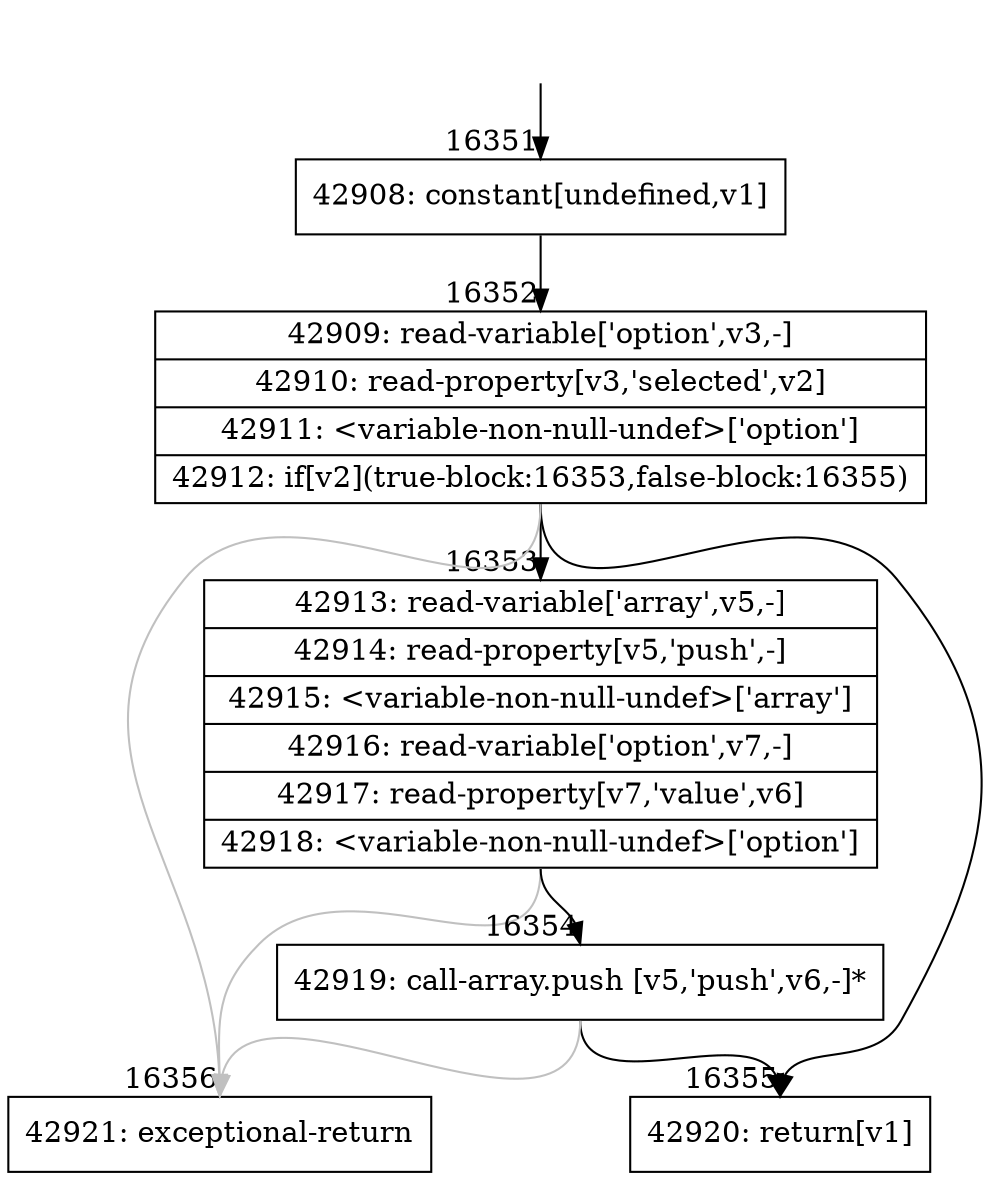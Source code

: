digraph {
rankdir="TD"
BB_entry1322[shape=none,label=""];
BB_entry1322 -> BB16351 [tailport=s, headport=n, headlabel="    16351"]
BB16351 [shape=record label="{42908: constant[undefined,v1]}" ] 
BB16351 -> BB16352 [tailport=s, headport=n, headlabel="      16352"]
BB16352 [shape=record label="{42909: read-variable['option',v3,-]|42910: read-property[v3,'selected',v2]|42911: \<variable-non-null-undef\>['option']|42912: if[v2](true-block:16353,false-block:16355)}" ] 
BB16352 -> BB16353 [tailport=s, headport=n, headlabel="      16353"]
BB16352 -> BB16355 [tailport=s, headport=n, headlabel="      16355"]
BB16352 -> BB16356 [tailport=s, headport=n, color=gray, headlabel="      16356"]
BB16353 [shape=record label="{42913: read-variable['array',v5,-]|42914: read-property[v5,'push',-]|42915: \<variable-non-null-undef\>['array']|42916: read-variable['option',v7,-]|42917: read-property[v7,'value',v6]|42918: \<variable-non-null-undef\>['option']}" ] 
BB16353 -> BB16354 [tailport=s, headport=n, headlabel="      16354"]
BB16353 -> BB16356 [tailport=s, headport=n, color=gray]
BB16354 [shape=record label="{42919: call-array.push [v5,'push',v6,-]*}" ] 
BB16354 -> BB16355 [tailport=s, headport=n]
BB16354 -> BB16356 [tailport=s, headport=n, color=gray]
BB16355 [shape=record label="{42920: return[v1]}" ] 
BB16356 [shape=record label="{42921: exceptional-return}" ] 
//#$~ 28149
}

